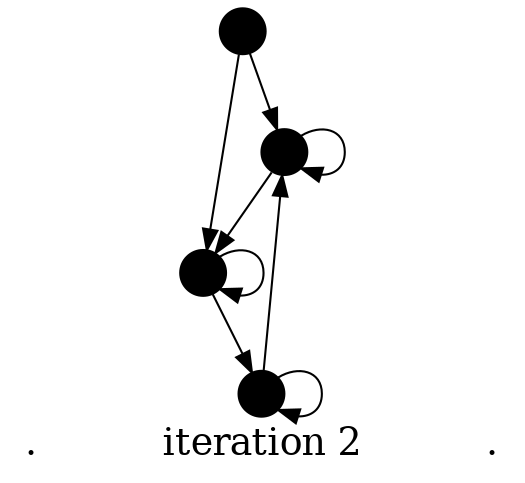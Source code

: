 /*****
C-558468033414059-181011175920 @2
*****/

digraph G {
  graph [splines=false overlap=false]
  node  [shape=ellipse, width=0.3, height=0.3, label=""]
  1 [style=filled, fillcolor="black"];
  3 [style=filled, fillcolor="black"];
  5 [style=filled, fillcolor="black"];
  6 [style=filled, fillcolor="black"];
  1 -> 3;
  1 -> 6;
  3 -> 3;
  3 -> 6;
  5 -> 3;
  5 -> 5;
  6 -> 5;
  6 -> 6;
  label = ".          iteration 2          .";  fontsize=18;
}
